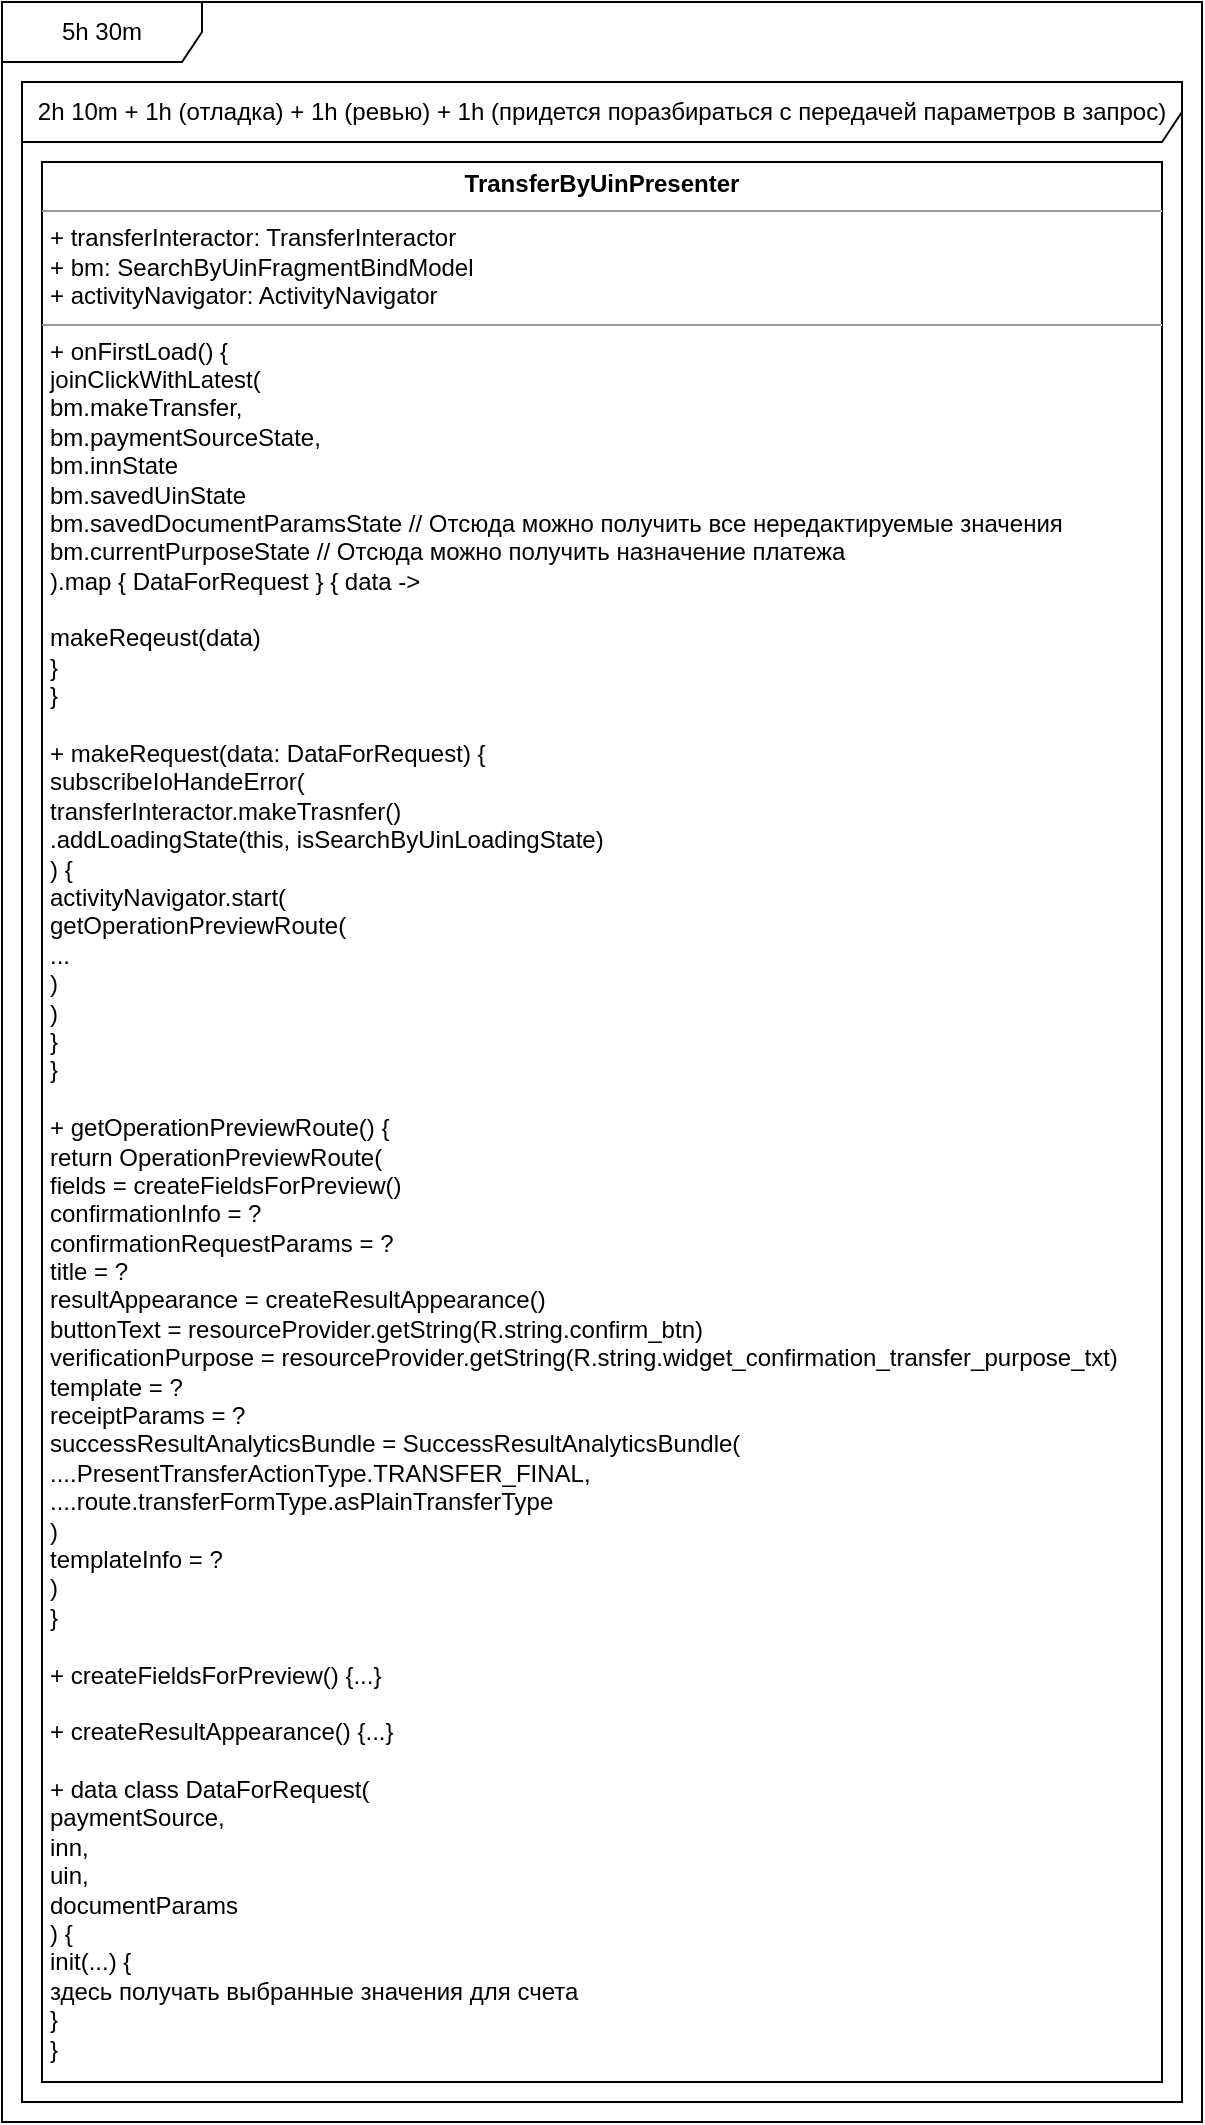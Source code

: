 <mxfile version="20.4.1" type="github">
  <diagram id="xn7s1I9C7_vfLYbqxsCS" name="Страница 1">
    <mxGraphModel dx="1113" dy="753" grid="1" gridSize="10" guides="1" tooltips="1" connect="1" arrows="1" fold="1" page="1" pageScale="1" pageWidth="827" pageHeight="1169" math="0" shadow="0">
      <root>
        <mxCell id="0" />
        <mxCell id="1" parent="0" />
        <mxCell id="pkMCoQQ2xMx1F0xM3HpK-1" value="&lt;p style=&quot;margin:0px;margin-top:4px;text-align:center;&quot;&gt;&lt;b&gt;TransferByUinPresenter&lt;/b&gt;&lt;br&gt;&lt;/p&gt;&lt;hr size=&quot;1&quot;&gt;&lt;p style=&quot;margin:0px;margin-left:4px;&quot;&gt;+ transferInteractor: TransferInteractor&lt;/p&gt;&lt;p style=&quot;margin:0px;margin-left:4px;&quot;&gt;+ bm: SearchByUinFragmentBindModel&lt;/p&gt;&lt;p style=&quot;margin:0px;margin-left:4px;&quot;&gt;+ activityNavigator: ActivityNavigator&lt;br&gt;&lt;/p&gt;&lt;hr size=&quot;1&quot;&gt;&lt;p style=&quot;margin:0px;margin-left:4px;&quot;&gt;+ onFirstLoad() {&lt;/p&gt;&lt;p style=&quot;margin:0px;margin-left:4px;&quot;&gt;joinClickWithLatest(&lt;/p&gt;&lt;p style=&quot;margin:0px;margin-left:4px;&quot;&gt;bm.makeTransfer,&lt;/p&gt;&lt;p style=&quot;margin:0px;margin-left:4px;&quot;&gt;bm.paymentSourceState,&lt;/p&gt;&lt;p style=&quot;margin:0px;margin-left:4px;&quot;&gt;bm.innState&lt;/p&gt;&lt;p style=&quot;margin:0px;margin-left:4px;&quot;&gt;bm.savedUinState&lt;/p&gt;&lt;p style=&quot;margin:0px;margin-left:4px;&quot;&gt;bm.savedDocumentParamsState // Отсюда можно получить все нередактируемые значения&lt;/p&gt;&lt;p style=&quot;margin:0px;margin-left:4px;&quot;&gt;bm.currentPurposeState // Отсюда можно получить назначение платежа&lt;br&gt;&lt;/p&gt;&lt;p style=&quot;margin:0px;margin-left:4px;&quot;&gt;).map { DataForRequest } { data -&amp;gt;&lt;br&gt;&lt;/p&gt;&lt;p style=&quot;margin:0px;margin-left:4px;&quot;&gt;&lt;br&gt;&lt;/p&gt;&lt;p style=&quot;margin:0px;margin-left:4px;&quot;&gt;makeReqeust(data)&lt;br&gt;&lt;/p&gt;&lt;p style=&quot;margin:0px;margin-left:4px;&quot;&gt;}&lt;br&gt;&lt;/p&gt;&lt;p style=&quot;margin:0px;margin-left:4px;&quot;&gt;}&lt;/p&gt;&lt;p style=&quot;margin:0px;margin-left:4px;&quot;&gt;&lt;br&gt;&lt;/p&gt;&lt;p style=&quot;margin:0px;margin-left:4px;&quot;&gt;+ makeRequest(data: DataForRequest) {&lt;/p&gt;&lt;p style=&quot;margin:0px;margin-left:4px;&quot;&gt;subscribeIoHandeError(&lt;/p&gt;&lt;p style=&quot;margin:0px;margin-left:4px;&quot;&gt;transferInteractor.makeTrasnfer()&lt;/p&gt;&lt;p style=&quot;margin:0px;margin-left:4px;&quot;&gt;.addLoadingState(this, isSearchByUinLoadingState)&lt;br&gt;&lt;/p&gt;&lt;p style=&quot;margin:0px;margin-left:4px;&quot;&gt;) {&lt;/p&gt;&lt;p style=&quot;margin:0px;margin-left:4px;&quot;&gt;activityNavigator.start(&lt;/p&gt;&lt;p style=&quot;margin:0px;margin-left:4px;&quot;&gt;getOperationPreviewRoute(&lt;/p&gt;&lt;p style=&quot;margin:0px;margin-left:4px;&quot;&gt;...&lt;br&gt;&lt;/p&gt;&lt;p style=&quot;margin:0px;margin-left:4px;&quot;&gt;)&lt;br&gt;&lt;/p&gt;&lt;p style=&quot;margin:0px;margin-left:4px;&quot;&gt;)&lt;br&gt;&lt;/p&gt;&lt;p style=&quot;margin:0px;margin-left:4px;&quot;&gt;}&lt;br&gt;&lt;/p&gt;&lt;p style=&quot;margin:0px;margin-left:4px;&quot;&gt;}&lt;/p&gt;&lt;p style=&quot;margin:0px;margin-left:4px;&quot;&gt;&lt;br&gt;&lt;/p&gt;&lt;p style=&quot;margin:0px;margin-left:4px;&quot;&gt;+ getOperationPreviewRoute() {&lt;/p&gt;&lt;p style=&quot;margin:0px;margin-left:4px;&quot;&gt;return OperationPreviewRoute(&lt;/p&gt;&lt;p style=&quot;margin:0px;margin-left:4px;&quot;&gt;fields = createFieldsForPreview()&lt;/p&gt;&lt;p style=&quot;margin:0px;margin-left:4px;&quot;&gt;confirmationInfo = ?&lt;/p&gt;&lt;p style=&quot;margin:0px;margin-left:4px;&quot;&gt;confirmationRequestParams = ?&lt;/p&gt;&lt;p style=&quot;margin:0px;margin-left:4px;&quot;&gt;title = ?&lt;/p&gt;&lt;p style=&quot;margin:0px;margin-left:4px;&quot;&gt;resultAppearance = createResultAppearance()&lt;/p&gt;&lt;p style=&quot;margin:0px;margin-left:4px;&quot;&gt;buttonText = resourceProvider.getString(R.string.confirm_btn)&lt;/p&gt;&lt;p style=&quot;margin:0px;margin-left:4px;&quot;&gt;verificationPurpose = resourceProvider.getString(R.string.widget_confirmation_transfer_purpose_txt)&lt;/p&gt;&lt;p style=&quot;margin:0px;margin-left:4px;&quot;&gt;template = ?&lt;/p&gt;&lt;p style=&quot;margin:0px;margin-left:4px;&quot;&gt;receiptParams = ?&lt;/p&gt;&lt;p style=&quot;margin:0px;margin-left:4px;&quot;&gt;successResultAnalyticsBundle = SuccessResultAnalyticsBundle(&lt;/p&gt;&lt;p style=&quot;margin:0px;margin-left:4px;&quot;&gt;....PresentTransferActionType.TRANSFER_FINAL,&lt;/p&gt;&lt;p style=&quot;margin:0px;margin-left:4px;&quot;&gt;....route.transferFormType.asPlainTransferType&lt;/p&gt;&lt;p style=&quot;margin:0px;margin-left:4px;&quot;&gt;)&lt;/p&gt;&lt;p style=&quot;margin:0px;margin-left:4px;&quot;&gt;templateInfo = ?&lt;br&gt;&lt;/p&gt;&lt;p style=&quot;margin:0px;margin-left:4px;&quot;&gt;)&lt;br&gt;&lt;/p&gt;&lt;p style=&quot;margin:0px;margin-left:4px;&quot;&gt;}&lt;/p&gt;&lt;p style=&quot;margin:0px;margin-left:4px;&quot;&gt;&lt;br&gt;&lt;/p&gt;&lt;p style=&quot;margin:0px;margin-left:4px;&quot;&gt;+ createFieldsForPreview() {...}&lt;/p&gt;&lt;p style=&quot;margin:0px;margin-left:4px;&quot;&gt;&lt;br&gt;&lt;/p&gt;&lt;p style=&quot;margin:0px;margin-left:4px;&quot;&gt;+ createResultAppearance() {...}&lt;br&gt;&lt;/p&gt;&lt;p style=&quot;margin:0px;margin-left:4px;&quot;&gt;&lt;br&gt;&lt;/p&gt;&lt;p style=&quot;margin:0px;margin-left:4px;&quot;&gt;+ data class DataForRequest(&lt;/p&gt;&lt;p style=&quot;margin:0px;margin-left:4px;&quot;&gt;paymentSource,&lt;/p&gt;&lt;p style=&quot;margin:0px;margin-left:4px;&quot;&gt;inn,&lt;/p&gt;&lt;p style=&quot;margin:0px;margin-left:4px;&quot;&gt;uin,&lt;/p&gt;&lt;p style=&quot;margin:0px;margin-left:4px;&quot;&gt;documentParams&lt;br&gt;&lt;/p&gt;&lt;p style=&quot;margin:0px;margin-left:4px;&quot;&gt;) {&lt;/p&gt;&lt;p style=&quot;margin:0px;margin-left:4px;&quot;&gt;init(...) {&lt;/p&gt;&lt;p style=&quot;margin:0px;margin-left:4px;&quot;&gt;здесь получать выбранные значения для счета&lt;br&gt;&lt;/p&gt;&lt;p style=&quot;margin:0px;margin-left:4px;&quot;&gt;}&lt;br&gt;&lt;/p&gt;&lt;p style=&quot;margin:0px;margin-left:4px;&quot;&gt;}&lt;br&gt;&lt;/p&gt;" style="verticalAlign=top;align=left;overflow=fill;fontSize=12;fontFamily=Helvetica;html=1;" parent="1" vertex="1">
          <mxGeometry x="80" y="80" width="560" height="960" as="geometry" />
        </mxCell>
        <mxCell id="7DnQgUv2vhL3PeSojMSt-1" value="2h 10m + 1h (отладка) + 1h (ревью) + 1h (придется поразбираться с передачей параметров в запрос)" style="shape=umlFrame;whiteSpace=wrap;html=1;width=580;height=30;" vertex="1" parent="1">
          <mxGeometry x="70" y="40" width="580" height="1010" as="geometry" />
        </mxCell>
        <mxCell id="7DnQgUv2vhL3PeSojMSt-2" value="5h 30m" style="shape=umlFrame;whiteSpace=wrap;html=1;width=100;height=30;" vertex="1" parent="1">
          <mxGeometry x="60" width="600" height="1060" as="geometry" />
        </mxCell>
      </root>
    </mxGraphModel>
  </diagram>
</mxfile>
